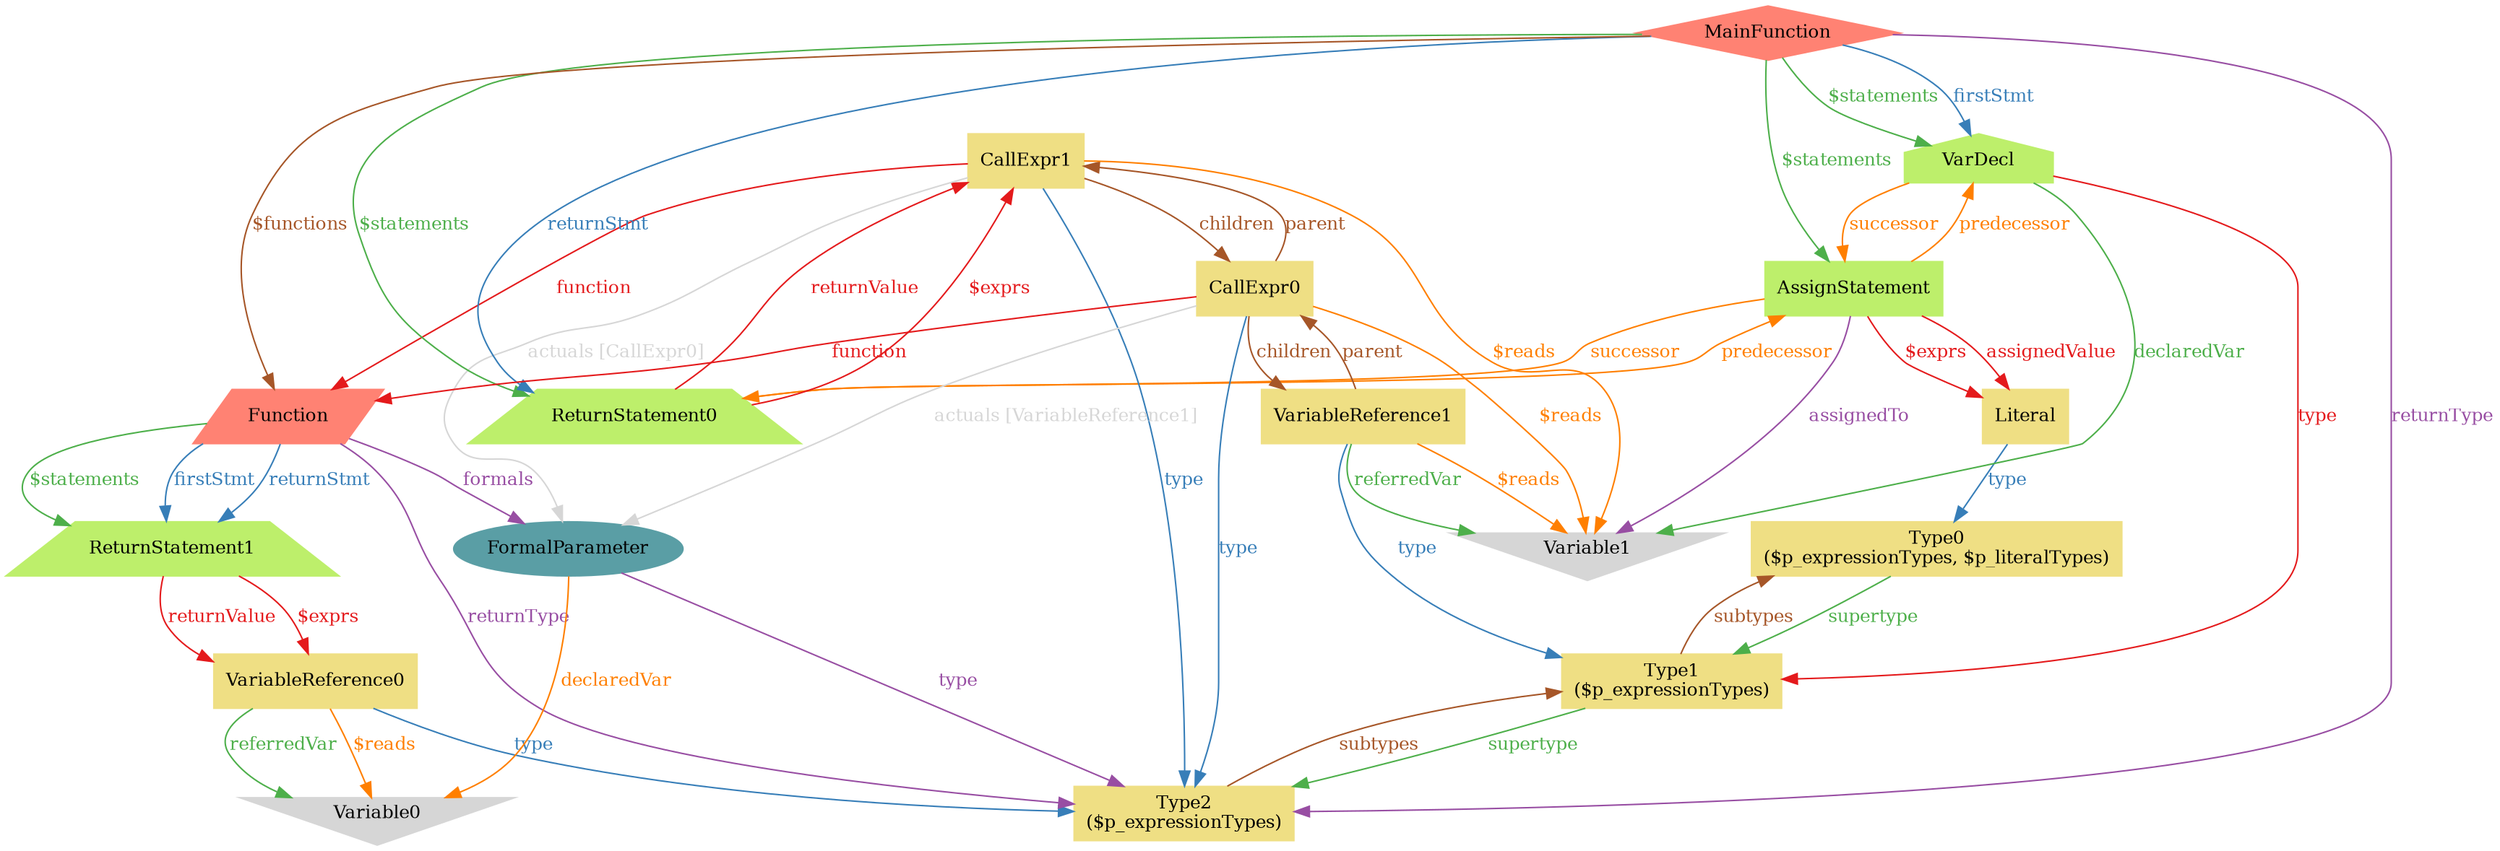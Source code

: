digraph "graph" {
graph [fontsize=12]
node [fontsize=12]
edge [fontsize=12]
rankdir=TB;
"N7" -> "N6" [uuid = "<AssignStatement, Literal>", color = "#e41a1c", fontcolor = "#e41a1c", style = "solid", label = "$exprs", dir = "forward", weight = "1"]
"N15" -> "N2" [uuid = "<ReturnStatement0, CallExpr1>", color = "#e41a1c", fontcolor = "#e41a1c", style = "solid", label = "$exprs", dir = "back", weight = "1"]
"N11" -> "N10" [uuid = "<ReturnStatement1, VariableReference0>", color = "#e41a1c", fontcolor = "#e41a1c", style = "solid", label = "$exprs", dir = "forward", weight = "1"]
"N16" -> "N13" [uuid = "<MainFunction, Function>", color = "#a65628", fontcolor = "#a65628", style = "solid", label = "$functions", dir = "forward", weight = "1"]
"N14" -> "N1" [uuid = "<CallExpr0, Variable1>", color = "#ff7f00", fontcolor = "#ff7f00", style = "solid", label = "$reads", dir = "forward", weight = "1"]
"N15" -> "N1" [uuid = "<CallExpr1, Variable1>", color = "#ff7f00", fontcolor = "#ff7f00", style = "solid", label = "$reads", dir = "forward", weight = "1"]
"N10" -> "N0" [uuid = "<VariableReference0, Variable0>", color = "#ff7f00", fontcolor = "#ff7f00", style = "solid", label = "$reads", dir = "forward", weight = "1"]
"N9" -> "N1" [uuid = "<VariableReference1, Variable1>", color = "#ff7f00", fontcolor = "#ff7f00", style = "solid", label = "$reads", dir = "forward", weight = "1"]
"N13" -> "N11" [uuid = "<Function, ReturnStatement1>", color = "#4daf4a", fontcolor = "#4daf4a", style = "solid", label = "$statements", dir = "forward", weight = "1"]
"N16" -> "N7" [uuid = "<MainFunction, AssignStatement>", color = "#4daf4a", fontcolor = "#4daf4a", style = "solid", label = "$statements", dir = "forward", weight = "1"]
"N16" -> "N2" [uuid = "<MainFunction, ReturnStatement0>", color = "#4daf4a", fontcolor = "#4daf4a", style = "solid", label = "$statements", dir = "forward", weight = "1"]
"N16" -> "N8" [uuid = "<MainFunction, VarDecl>", color = "#4daf4a", fontcolor = "#4daf4a", style = "solid", label = "$statements", dir = "forward", weight = "1"]
"N14" -> "N12" [uuid = "<CallExpr0, VariableReference1, FormalParameter>", color = "#d6d6d6", fontcolor = "#d6d6d6", style = "solid", label = "actuals [VariableReference1]", dir = "forward", weight = "1"]
"N15" -> "N12" [uuid = "<CallExpr1, CallExpr0, FormalParameter>", color = "#d6d6d6", fontcolor = "#d6d6d6", style = "solid", label = "actuals [CallExpr0]", dir = "forward", weight = "1"]
"N7" -> "N1" [uuid = "<AssignStatement, Variable1>", color = "#984ea3", fontcolor = "#984ea3", style = "solid", label = "assignedTo", dir = "forward", weight = "1"]
"N7" -> "N6" [uuid = "<AssignStatement, Literal>", color = "#e41a1c", fontcolor = "#e41a1c", style = "solid", label = "assignedValue", dir = "forward", weight = "1"]
"N14" -> "N9" [uuid = "<CallExpr0, VariableReference1>", color = "#a65628", fontcolor = "#a65628", style = "solid", label = "children", dir = "forward", weight = "1"]
"N15" -> "N14" [uuid = "<CallExpr1, CallExpr0>", color = "#a65628", fontcolor = "#a65628", style = "solid", label = "children", dir = "forward", weight = "1"]
"N12" -> "N0" [uuid = "<FormalParameter, Variable0>", color = "#ff7f00", fontcolor = "#ff7f00", style = "solid", label = "declaredVar", dir = "forward", weight = "1"]
"N8" -> "N1" [uuid = "<VarDecl, Variable1>", color = "#4daf4a", fontcolor = "#4daf4a", style = "solid", label = "declaredVar", dir = "forward", weight = "1"]
"N13" -> "N11" [uuid = "<Function, ReturnStatement1>", color = "#377eb8", fontcolor = "#377eb8", style = "solid", label = "firstStmt", dir = "forward", weight = "1"]
"N16" -> "N8" [uuid = "<MainFunction, VarDecl>", color = "#377eb8", fontcolor = "#377eb8", style = "solid", label = "firstStmt", dir = "forward", weight = "1"]
"N13" -> "N12" [uuid = "<Function, FormalParameter>", color = "#984ea3", fontcolor = "#984ea3", style = "solid", label = "formals", dir = "forward", weight = "1"]
"N14" -> "N13" [uuid = "<CallExpr0, Function>", color = "#e41a1c", fontcolor = "#e41a1c", style = "solid", label = "function", dir = "forward", weight = "1"]
"N15" -> "N13" [uuid = "<CallExpr1, Function>", color = "#e41a1c", fontcolor = "#e41a1c", style = "solid", label = "function", dir = "forward", weight = "1"]
"N15" -> "N14" [uuid = "<CallExpr0, CallExpr1>", color = "#a65628", fontcolor = "#a65628", style = "solid", label = "parent", dir = "back", weight = "1"]
"N14" -> "N9" [uuid = "<VariableReference1, CallExpr0>", color = "#a65628", fontcolor = "#a65628", style = "solid", label = "parent", dir = "back", weight = "1"]
"N8" -> "N7" [uuid = "<AssignStatement, VarDecl>", color = "#ff7f00", fontcolor = "#ff7f00", style = "solid", label = "predecessor", dir = "back", weight = "1"]
"N7" -> "N2" [uuid = "<ReturnStatement0, AssignStatement>", color = "#ff7f00", fontcolor = "#ff7f00", style = "solid", label = "predecessor", dir = "back", weight = "1"]
"N10" -> "N0" [uuid = "<VariableReference0, Variable0>", color = "#4daf4a", fontcolor = "#4daf4a", style = "solid", label = "referredVar", dir = "forward", weight = "1"]
"N9" -> "N1" [uuid = "<VariableReference1, Variable1>", color = "#4daf4a", fontcolor = "#4daf4a", style = "solid", label = "referredVar", dir = "forward", weight = "1"]
"N13" -> "N11" [uuid = "<Function, ReturnStatement1>", color = "#377eb8", fontcolor = "#377eb8", style = "solid", label = "returnStmt", dir = "forward", weight = "1"]
"N16" -> "N2" [uuid = "<MainFunction, ReturnStatement0>", color = "#377eb8", fontcolor = "#377eb8", style = "solid", label = "returnStmt", dir = "forward", weight = "1"]
"N13" -> "N3" [uuid = "<Function, Type2>", color = "#984ea3", fontcolor = "#984ea3", style = "solid", label = "returnType", dir = "forward", weight = "1"]
"N16" -> "N3" [uuid = "<MainFunction, Type2>", color = "#984ea3", fontcolor = "#984ea3", style = "solid", label = "returnType", dir = "forward", weight = "1"]
"N15" -> "N2" [uuid = "<ReturnStatement0, CallExpr1>", color = "#e41a1c", fontcolor = "#e41a1c", style = "solid", label = "returnValue", dir = "back", weight = "1"]
"N11" -> "N10" [uuid = "<ReturnStatement1, VariableReference0>", color = "#e41a1c", fontcolor = "#e41a1c", style = "solid", label = "returnValue", dir = "forward", weight = "1"]
"N5" -> "N4" [uuid = "<Type1, Type0>", color = "#a65628", fontcolor = "#a65628", style = "solid", label = "subtypes", dir = "back", weight = "1"]
"N4" -> "N3" [uuid = "<Type2, Type1>", color = "#a65628", fontcolor = "#a65628", style = "solid", label = "subtypes", dir = "back", weight = "1"]
"N7" -> "N2" [uuid = "<AssignStatement, ReturnStatement0>", color = "#ff7f00", fontcolor = "#ff7f00", style = "solid", label = "successor", dir = "forward", weight = "1"]
"N8" -> "N7" [uuid = "<VarDecl, AssignStatement>", color = "#ff7f00", fontcolor = "#ff7f00", style = "solid", label = "successor", dir = "forward", weight = "1"]
"N5" -> "N4" [uuid = "<Type0, Type1>", color = "#4daf4a", fontcolor = "#4daf4a", style = "solid", label = "supertype", dir = "forward", weight = "1"]
"N4" -> "N3" [uuid = "<Type1, Type2>", color = "#4daf4a", fontcolor = "#4daf4a", style = "solid", label = "supertype", dir = "forward", weight = "1"]
"N14" -> "N3" [uuid = "<CallExpr0, Type2>", color = "#377eb8", fontcolor = "#377eb8", style = "solid", label = "type", dir = "forward", weight = "1"]
"N15" -> "N3" [uuid = "<CallExpr1, Type2>", color = "#377eb8", fontcolor = "#377eb8", style = "solid", label = "type", dir = "forward", weight = "1"]
"N6" -> "N5" [uuid = "<Literal, Type0>", color = "#377eb8", fontcolor = "#377eb8", style = "solid", label = "type", dir = "forward", weight = "1"]
"N10" -> "N3" [uuid = "<VariableReference0, Type2>", color = "#377eb8", fontcolor = "#377eb8", style = "solid", label = "type", dir = "forward", weight = "1"]
"N9" -> "N4" [uuid = "<VariableReference1, Type1>", color = "#377eb8", fontcolor = "#377eb8", style = "solid", label = "type", dir = "forward", weight = "1"]
"N12" -> "N3" [uuid = "<FormalParameter, Type2>", color = "#984ea3", fontcolor = "#984ea3", style = "solid", label = "type", dir = "forward", weight = "1"]
"N8" -> "N4" [uuid = "<VarDecl, Type1>", color = "#e41a1c", fontcolor = "#e41a1c", style = "solid", label = "type", dir = "forward", weight = "1"]
"N0" [uuid="Variable0", label="Variable0", color="#d6d6d6", fontcolor = "#000000", shape = "invtriangle", style = "filled, solid"]
"N1" [uuid="Variable1", label="Variable1", color="#d6d6d6", fontcolor = "#000000", shape = "invtriangle", style = "filled, solid"]
"N2" [uuid="ReturnStatement0", label="ReturnStatement0", color="#bdef6b", fontcolor = "#000000", shape = "trapezium", style = "filled, solid"]
"N3" [uuid="Type2", label="Type2\n($p_expressionTypes)", color="#efdf84", fontcolor = "#000000", shape = "box", style = "filled, solid"]
"N4" [uuid="Type1", label="Type1\n($p_expressionTypes)", color="#efdf84", fontcolor = "#000000", shape = "box", style = "filled, solid"]
"N5" [uuid="Type0", label="Type0\n($p_expressionTypes, $p_literalTypes)", color="#efdf84", fontcolor = "#000000", shape = "box", style = "filled, solid"]
"N6" [uuid="Literal", label="Literal", color="#efdf84", fontcolor = "#000000", shape = "box", style = "filled, solid"]
"N7" [uuid="AssignStatement", label="AssignStatement", color="#bdef6b", fontcolor = "#000000", shape = "box", style = "filled, solid"]
"N8" [uuid="VarDecl", label="VarDecl", color="#bdef6b", fontcolor = "#000000", shape = "house", style = "filled, solid"]
"N9" [uuid="VariableReference1", label="VariableReference1", color="#efdf84", fontcolor = "#000000", shape = "box", style = "filled, solid"]
"N10" [uuid="VariableReference0", label="VariableReference0", color="#efdf84", fontcolor = "#000000", shape = "box", style = "filled, solid"]
"N11" [uuid="ReturnStatement1", label="ReturnStatement1", color="#bdef6b", fontcolor = "#000000", shape = "trapezium", style = "filled, solid"]
"N12" [uuid="FormalParameter", label="FormalParameter", color="#5a9ea5", fontcolor = "#000000", shape = "ellipse", style = "filled, solid"]
"N13" [uuid="Function", label="Function", color="#ff8273", fontcolor = "#000000", shape = "parallelogram", style = "filled, solid"]
"N14" [uuid="CallExpr0", label="CallExpr0", color="#efdf84", fontcolor = "#000000", shape = "box", style = "filled, solid"]
"N15" [uuid="CallExpr1", label="CallExpr1", color="#efdf84", fontcolor = "#000000", shape = "box", style = "filled, solid"]
"N16" [uuid="MainFunction", label="MainFunction", color="#ff8273", fontcolor = "#000000", shape = "diamond", style = "filled, solid"]
}
